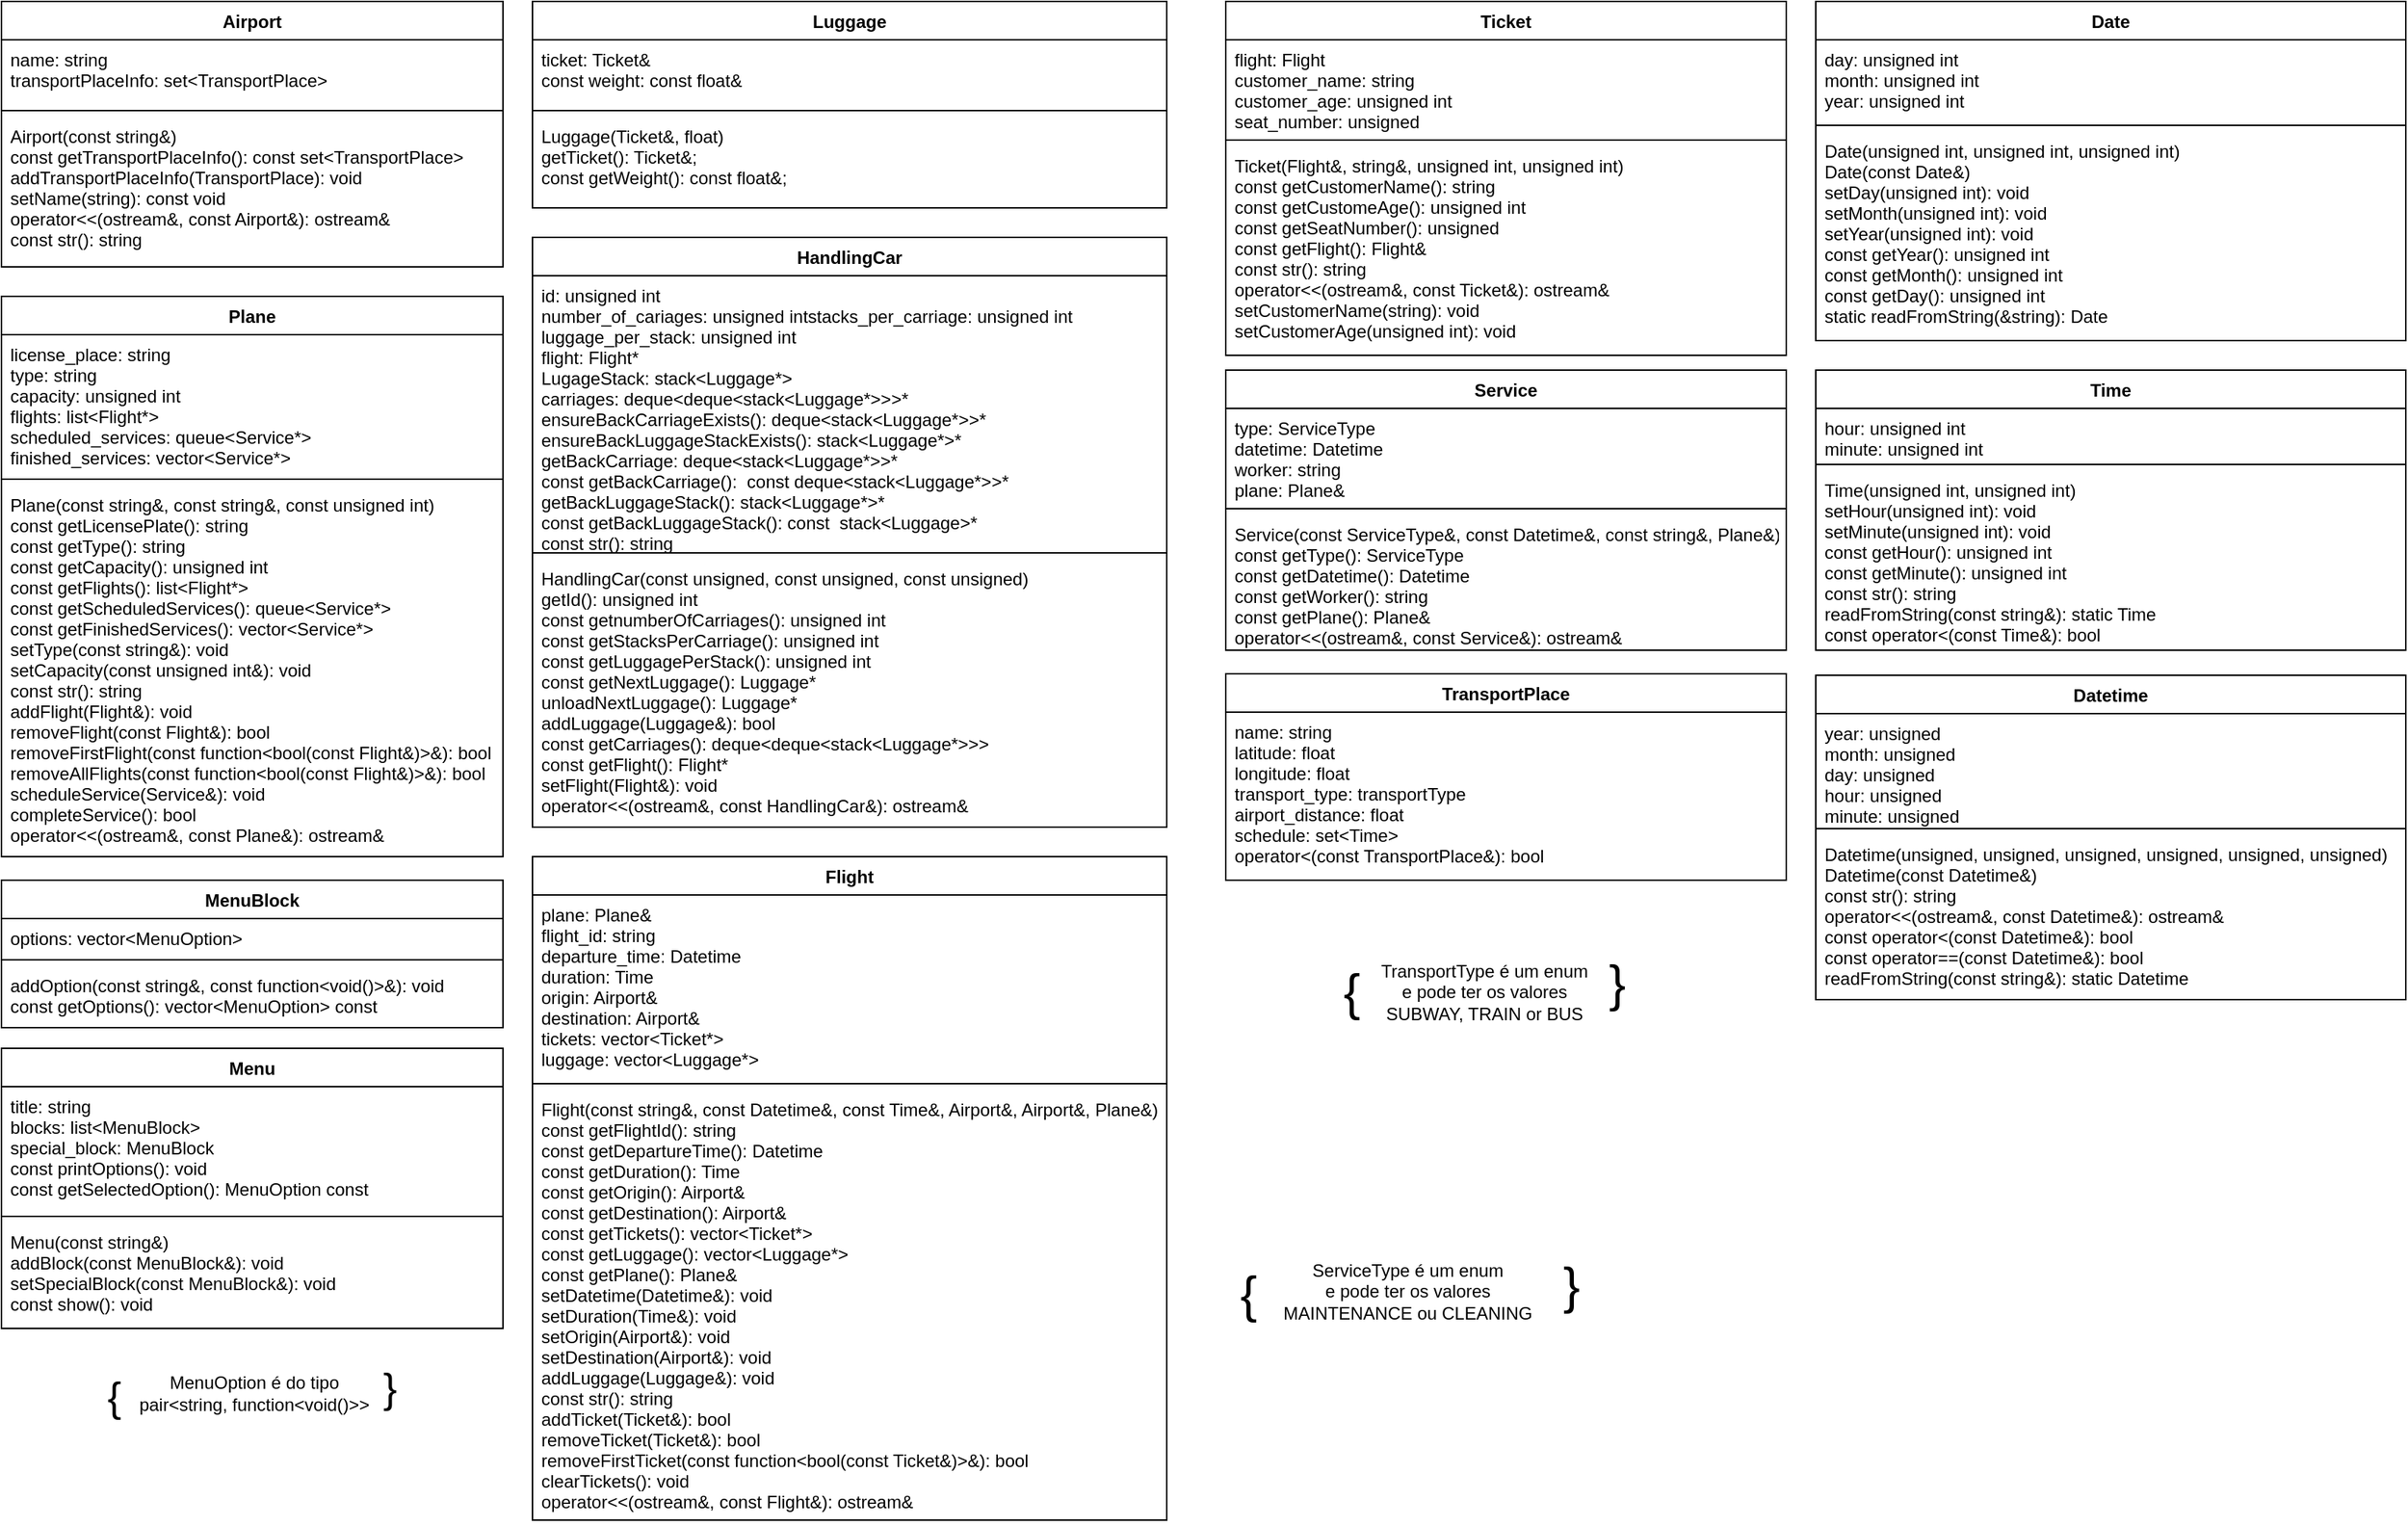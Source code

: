 <mxfile version="16.1.0" type="github">
  <diagram id="W_Nx_6DD35ul7_3408HK" name="Page-1">
    <mxGraphModel dx="942" dy="501" grid="1" gridSize="10" guides="1" tooltips="1" connect="1" arrows="1" fold="1" page="1" pageScale="1" pageWidth="850" pageHeight="1100" math="0" shadow="0">
      <root>
        <mxCell id="0" />
        <mxCell id="1" parent="0" />
        <mxCell id="bMeLzX-Dhkqm__7QgIpA-3" value="Airport" style="swimlane;fontStyle=1;align=center;verticalAlign=top;childLayout=stackLayout;horizontal=1;startSize=26;horizontalStack=0;resizeParent=1;resizeParentMax=0;resizeLast=0;collapsible=1;marginBottom=0;glass=0;strokeColor=default;" parent="1" vertex="1">
          <mxGeometry x="30" y="20" width="340" height="180" as="geometry" />
        </mxCell>
        <mxCell id="bMeLzX-Dhkqm__7QgIpA-4" value="name: string&#xa;transportPlaceInfo: set&lt;TransportPlace&gt;&#xa;" style="text;strokeColor=none;fillColor=none;align=left;verticalAlign=top;spacingLeft=4;spacingRight=4;overflow=hidden;rotatable=0;points=[[0,0.5],[1,0.5]];portConstraint=eastwest;glass=0;" parent="bMeLzX-Dhkqm__7QgIpA-3" vertex="1">
          <mxGeometry y="26" width="340" height="44" as="geometry" />
        </mxCell>
        <mxCell id="bMeLzX-Dhkqm__7QgIpA-5" value="" style="line;strokeWidth=1;fillColor=none;align=left;verticalAlign=middle;spacingTop=-1;spacingLeft=3;spacingRight=3;rotatable=0;labelPosition=right;points=[];portConstraint=eastwest;glass=0;" parent="bMeLzX-Dhkqm__7QgIpA-3" vertex="1">
          <mxGeometry y="70" width="340" height="8" as="geometry" />
        </mxCell>
        <mxCell id="bMeLzX-Dhkqm__7QgIpA-6" value="Airport(const string&amp;)&#xa;const getTransportPlaceInfo(): const set&lt;TransportPlace&gt;&#xa;addTransportPlaceInfo(TransportPlace): void&#xa;setName(string): const void&#xa;operator&lt;&lt;(ostream&amp;, const Airport&amp;): ostream&amp;&#xa;const str(): string&#xa;&#xa;" style="text;strokeColor=none;fillColor=none;align=left;verticalAlign=top;spacingLeft=4;spacingRight=4;overflow=hidden;rotatable=0;points=[[0,0.5],[1,0.5]];portConstraint=eastwest;glass=0;" parent="bMeLzX-Dhkqm__7QgIpA-3" vertex="1">
          <mxGeometry y="78" width="340" height="102" as="geometry" />
        </mxCell>
        <mxCell id="bMeLzX-Dhkqm__7QgIpA-8" value="TransportPlace" style="swimlane;fontStyle=1;align=center;verticalAlign=top;childLayout=stackLayout;horizontal=1;startSize=26;horizontalStack=0;resizeParent=1;resizeParentMax=0;resizeLast=0;collapsible=1;marginBottom=0;glass=0;strokeColor=default;" parent="1" vertex="1">
          <mxGeometry x="860" y="476" width="380" height="140" as="geometry" />
        </mxCell>
        <mxCell id="bMeLzX-Dhkqm__7QgIpA-9" value="name: string&#xa;latitude: float&#xa;longitude: float&#xa;transport_type: transportType&#xa;airport_distance: float&#xa;schedule: set&lt;Time&gt;&#xa;operator&lt;(const TransportPlace&amp;): bool" style="text;strokeColor=none;fillColor=none;align=left;verticalAlign=top;spacingLeft=4;spacingRight=4;overflow=hidden;rotatable=0;points=[[0,0.5],[1,0.5]];portConstraint=eastwest;glass=0;" parent="bMeLzX-Dhkqm__7QgIpA-8" vertex="1">
          <mxGeometry y="26" width="380" height="114" as="geometry" />
        </mxCell>
        <mxCell id="bMeLzX-Dhkqm__7QgIpA-12" value="Ticket" style="swimlane;fontStyle=1;align=center;verticalAlign=top;childLayout=stackLayout;horizontal=1;startSize=26;horizontalStack=0;resizeParent=1;resizeParentMax=0;resizeLast=0;collapsible=1;marginBottom=0;glass=0;strokeColor=default;" parent="1" vertex="1">
          <mxGeometry x="860" y="20" width="380" height="240" as="geometry" />
        </mxCell>
        <mxCell id="bMeLzX-Dhkqm__7QgIpA-13" value="flight: Flight&#xa;customer_name: string&#xa;customer_age: unsigned int&#xa;seat_number: unsigned&#xa;" style="text;strokeColor=none;fillColor=none;align=left;verticalAlign=top;spacingLeft=4;spacingRight=4;overflow=hidden;rotatable=0;points=[[0,0.5],[1,0.5]];portConstraint=eastwest;glass=0;" parent="bMeLzX-Dhkqm__7QgIpA-12" vertex="1">
          <mxGeometry y="26" width="380" height="64" as="geometry" />
        </mxCell>
        <mxCell id="bMeLzX-Dhkqm__7QgIpA-14" value="" style="line;strokeWidth=1;fillColor=none;align=left;verticalAlign=middle;spacingTop=-1;spacingLeft=3;spacingRight=3;rotatable=0;labelPosition=right;points=[];portConstraint=eastwest;glass=0;" parent="bMeLzX-Dhkqm__7QgIpA-12" vertex="1">
          <mxGeometry y="90" width="380" height="8" as="geometry" />
        </mxCell>
        <mxCell id="bMeLzX-Dhkqm__7QgIpA-15" value="Ticket(Flight&amp;, string&amp;, unsigned int, unsigned int)&#xa;const getCustomerName(): string&#xa;const getCustomeAge(): unsigned int&#xa;const getSeatNumber(): unsigned&#xa;const getFlight(): Flight&amp;&#xa;const str(): string&#xa;operator&lt;&lt;(ostream&amp;, const Ticket&amp;): ostream&amp;&#xa;setCustomerName(string): void&#xa;setCustomerAge(unsigned int): void&#xa;" style="text;strokeColor=none;fillColor=none;align=left;verticalAlign=top;spacingLeft=4;spacingRight=4;overflow=hidden;rotatable=0;points=[[0,0.5],[1,0.5]];portConstraint=eastwest;glass=0;" parent="bMeLzX-Dhkqm__7QgIpA-12" vertex="1">
          <mxGeometry y="98" width="380" height="142" as="geometry" />
        </mxCell>
        <mxCell id="bMeLzX-Dhkqm__7QgIpA-16" value="Plane" style="swimlane;fontStyle=1;align=center;verticalAlign=top;childLayout=stackLayout;horizontal=1;startSize=26;horizontalStack=0;resizeParent=1;resizeParentMax=0;resizeLast=0;collapsible=1;marginBottom=0;glass=0;strokeColor=default;" parent="1" vertex="1">
          <mxGeometry x="30" y="220" width="340" height="380" as="geometry" />
        </mxCell>
        <mxCell id="bMeLzX-Dhkqm__7QgIpA-17" value="license_place: string&#xa;type: string&#xa;capacity: unsigned int&#xa;flights: list&lt;Flight*&gt;&#xa;scheduled_services: queue&lt;Service*&gt;&#xa;finished_services: vector&lt;Service*&gt;&#xa;" style="text;strokeColor=none;fillColor=none;align=left;verticalAlign=top;spacingLeft=4;spacingRight=4;overflow=hidden;rotatable=0;points=[[0,0.5],[1,0.5]];portConstraint=eastwest;glass=0;" parent="bMeLzX-Dhkqm__7QgIpA-16" vertex="1">
          <mxGeometry y="26" width="340" height="94" as="geometry" />
        </mxCell>
        <mxCell id="bMeLzX-Dhkqm__7QgIpA-18" value="" style="line;strokeWidth=1;fillColor=none;align=left;verticalAlign=middle;spacingTop=-1;spacingLeft=3;spacingRight=3;rotatable=0;labelPosition=right;points=[];portConstraint=eastwest;glass=0;" parent="bMeLzX-Dhkqm__7QgIpA-16" vertex="1">
          <mxGeometry y="120" width="340" height="8" as="geometry" />
        </mxCell>
        <mxCell id="bMeLzX-Dhkqm__7QgIpA-19" value="Plane(const string&amp;, const string&amp;, const unsigned int)&#xa;const getLicensePlate(): string&#xa;const getType(): string&#xa;const getCapacity(): unsigned int&#xa;const getFlights(): list&lt;Flight*&gt;&#xa;const getScheduledServices(): queue&lt;Service*&gt;&#xa;const getFinishedServices(): vector&lt;Service*&gt;&#xa;setType(const string&amp;): void&#xa;setCapacity(const unsigned int&amp;): void&#xa;const str(): string&#xa;addFlight(Flight&amp;): void&#xa;removeFlight(const Flight&amp;): bool&#xa;removeFirstFlight(const function&lt;bool(const Flight&amp;)&gt;&amp;): bool&#xa;removeAllFlights(const function&lt;bool(const Flight&amp;)&gt;&amp;): bool&#xa;scheduleService(Service&amp;): void&#xa;completeService(): bool&#xa;operator&lt;&lt;(ostream&amp;, const Plane&amp;): ostream&amp;&#xa;" style="text;strokeColor=none;fillColor=none;align=left;verticalAlign=top;spacingLeft=4;spacingRight=4;overflow=hidden;rotatable=0;points=[[0,0.5],[1,0.5]];portConstraint=eastwest;glass=0;" parent="bMeLzX-Dhkqm__7QgIpA-16" vertex="1">
          <mxGeometry y="128" width="340" height="252" as="geometry" />
        </mxCell>
        <mxCell id="bMeLzX-Dhkqm__7QgIpA-24" value="Service" style="swimlane;fontStyle=1;align=center;verticalAlign=top;childLayout=stackLayout;horizontal=1;startSize=26;horizontalStack=0;resizeParent=1;resizeParentMax=0;resizeLast=0;collapsible=1;marginBottom=0;glass=0;strokeColor=default;" parent="1" vertex="1">
          <mxGeometry x="860" y="270" width="380" height="190" as="geometry" />
        </mxCell>
        <mxCell id="bMeLzX-Dhkqm__7QgIpA-25" value="type: ServiceType&#xa;datetime: Datetime&#xa;worker: string&#xa;plane: Plane&amp;&#xa;" style="text;strokeColor=none;fillColor=none;align=left;verticalAlign=top;spacingLeft=4;spacingRight=4;overflow=hidden;rotatable=0;points=[[0,0.5],[1,0.5]];portConstraint=eastwest;glass=0;" parent="bMeLzX-Dhkqm__7QgIpA-24" vertex="1">
          <mxGeometry y="26" width="380" height="64" as="geometry" />
        </mxCell>
        <mxCell id="bMeLzX-Dhkqm__7QgIpA-26" value="" style="line;strokeWidth=1;fillColor=none;align=left;verticalAlign=middle;spacingTop=-1;spacingLeft=3;spacingRight=3;rotatable=0;labelPosition=right;points=[];portConstraint=eastwest;glass=0;" parent="bMeLzX-Dhkqm__7QgIpA-24" vertex="1">
          <mxGeometry y="90" width="380" height="8" as="geometry" />
        </mxCell>
        <mxCell id="bMeLzX-Dhkqm__7QgIpA-27" value="Service(const ServiceType&amp;, const Datetime&amp;, const string&amp;, Plane&amp;)&#xa;const getType(): ServiceType&#xa;const getDatetime(): Datetime&#xa;const getWorker(): string&#xa;const getPlane(): Plane&amp;&#xa;operator&lt;&lt;(ostream&amp;, const Service&amp;): ostream&amp;&#xa;" style="text;strokeColor=none;fillColor=none;align=left;verticalAlign=top;spacingLeft=4;spacingRight=4;overflow=hidden;rotatable=0;points=[[0,0.5],[1,0.5]];portConstraint=eastwest;glass=0;" parent="bMeLzX-Dhkqm__7QgIpA-24" vertex="1">
          <mxGeometry y="98" width="380" height="92" as="geometry" />
        </mxCell>
        <mxCell id="bMeLzX-Dhkqm__7QgIpA-28" value="Date" style="swimlane;fontStyle=1;align=center;verticalAlign=top;childLayout=stackLayout;horizontal=1;startSize=26;horizontalStack=0;resizeParent=1;resizeParentMax=0;resizeLast=0;collapsible=1;marginBottom=0;glass=0;strokeColor=default;" parent="1" vertex="1">
          <mxGeometry x="1260" y="20" width="400" height="230" as="geometry" />
        </mxCell>
        <mxCell id="bMeLzX-Dhkqm__7QgIpA-29" value="day: unsigned int&#xa;month: unsigned int&#xa;year: unsigned int&#xa;" style="text;strokeColor=none;fillColor=none;align=left;verticalAlign=top;spacingLeft=4;spacingRight=4;overflow=hidden;rotatable=0;points=[[0,0.5],[1,0.5]];portConstraint=eastwest;glass=0;" parent="bMeLzX-Dhkqm__7QgIpA-28" vertex="1">
          <mxGeometry y="26" width="400" height="54" as="geometry" />
        </mxCell>
        <mxCell id="bMeLzX-Dhkqm__7QgIpA-30" value="" style="line;strokeWidth=1;fillColor=none;align=left;verticalAlign=middle;spacingTop=-1;spacingLeft=3;spacingRight=3;rotatable=0;labelPosition=right;points=[];portConstraint=eastwest;glass=0;" parent="bMeLzX-Dhkqm__7QgIpA-28" vertex="1">
          <mxGeometry y="80" width="400" height="8" as="geometry" />
        </mxCell>
        <mxCell id="bMeLzX-Dhkqm__7QgIpA-31" value="Date(unsigned int, unsigned int, unsigned int)&#xa;Date(const Date&amp;)&#xa;setDay(unsigned int): void&#xa;setMonth(unsigned int): void&#xa;setYear(unsigned int): void&#xa;const getYear(): unsigned int&#xa;const getMonth(): unsigned int&#xa;const getDay(): unsigned int&#xa;static readFromString(&amp;string): Date&#xa;" style="text;strokeColor=none;fillColor=none;align=left;verticalAlign=top;spacingLeft=4;spacingRight=4;overflow=hidden;rotatable=0;points=[[0,0.5],[1,0.5]];portConstraint=eastwest;glass=0;" parent="bMeLzX-Dhkqm__7QgIpA-28" vertex="1">
          <mxGeometry y="88" width="400" height="142" as="geometry" />
        </mxCell>
        <mxCell id="bMeLzX-Dhkqm__7QgIpA-32" value="Time" style="swimlane;fontStyle=1;align=center;verticalAlign=top;childLayout=stackLayout;horizontal=1;startSize=26;horizontalStack=0;resizeParent=1;resizeParentMax=0;resizeLast=0;collapsible=1;marginBottom=0;glass=0;strokeColor=default;" parent="1" vertex="1">
          <mxGeometry x="1260" y="270" width="400" height="190" as="geometry" />
        </mxCell>
        <mxCell id="bMeLzX-Dhkqm__7QgIpA-33" value="hour: unsigned int&#xa;minute: unsigned int" style="text;strokeColor=none;fillColor=none;align=left;verticalAlign=top;spacingLeft=4;spacingRight=4;overflow=hidden;rotatable=0;points=[[0,0.5],[1,0.5]];portConstraint=eastwest;glass=0;" parent="bMeLzX-Dhkqm__7QgIpA-32" vertex="1">
          <mxGeometry y="26" width="400" height="34" as="geometry" />
        </mxCell>
        <mxCell id="bMeLzX-Dhkqm__7QgIpA-34" value="" style="line;strokeWidth=1;fillColor=none;align=left;verticalAlign=middle;spacingTop=-1;spacingLeft=3;spacingRight=3;rotatable=0;labelPosition=right;points=[];portConstraint=eastwest;glass=0;" parent="bMeLzX-Dhkqm__7QgIpA-32" vertex="1">
          <mxGeometry y="60" width="400" height="8" as="geometry" />
        </mxCell>
        <mxCell id="bMeLzX-Dhkqm__7QgIpA-35" value="Time(unsigned int, unsigned int)&#xa;setHour(unsigned int): void&#xa;setMinute(unsigned int): void&#xa;const getHour(): unsigned int&#xa;const getMinute(): unsigned int&#xa;const str(): string&#xa;readFromString(const string&amp;): static Time&#xa;const operator&lt;(const Time&amp;): bool&#xa;&#xa;" style="text;strokeColor=none;fillColor=none;align=left;verticalAlign=top;spacingLeft=4;spacingRight=4;overflow=hidden;rotatable=0;points=[[0,0.5],[1,0.5]];portConstraint=eastwest;glass=0;" parent="bMeLzX-Dhkqm__7QgIpA-32" vertex="1">
          <mxGeometry y="68" width="400" height="122" as="geometry" />
        </mxCell>
        <mxCell id="bMeLzX-Dhkqm__7QgIpA-48" value="Luggage" style="swimlane;fontStyle=1;align=center;verticalAlign=top;childLayout=stackLayout;horizontal=1;startSize=26;horizontalStack=0;resizeParent=1;resizeParentMax=0;resizeLast=0;collapsible=1;marginBottom=0;glass=0;strokeColor=default;" parent="1" vertex="1">
          <mxGeometry x="390" y="20" width="430" height="140" as="geometry" />
        </mxCell>
        <mxCell id="bMeLzX-Dhkqm__7QgIpA-49" value="ticket: Ticket&amp;&#xa;const weight: const float&amp;&#xa;" style="text;strokeColor=none;fillColor=none;align=left;verticalAlign=top;spacingLeft=4;spacingRight=4;overflow=hidden;rotatable=0;points=[[0,0.5],[1,0.5]];portConstraint=eastwest;glass=0;" parent="bMeLzX-Dhkqm__7QgIpA-48" vertex="1">
          <mxGeometry y="26" width="430" height="44" as="geometry" />
        </mxCell>
        <mxCell id="bMeLzX-Dhkqm__7QgIpA-50" value="" style="line;strokeWidth=1;fillColor=none;align=left;verticalAlign=middle;spacingTop=-1;spacingLeft=3;spacingRight=3;rotatable=0;labelPosition=right;points=[];portConstraint=eastwest;glass=0;" parent="bMeLzX-Dhkqm__7QgIpA-48" vertex="1">
          <mxGeometry y="70" width="430" height="8" as="geometry" />
        </mxCell>
        <mxCell id="bMeLzX-Dhkqm__7QgIpA-51" value="Luggage(Ticket&amp;, float)&#xa;getTicket(): Ticket&amp;;&#xa;const getWeight(): const float&amp;;&#xa;" style="text;strokeColor=none;fillColor=none;align=left;verticalAlign=top;spacingLeft=4;spacingRight=4;overflow=hidden;rotatable=0;points=[[0,0.5],[1,0.5]];portConstraint=eastwest;glass=0;" parent="bMeLzX-Dhkqm__7QgIpA-48" vertex="1">
          <mxGeometry y="78" width="430" height="62" as="geometry" />
        </mxCell>
        <mxCell id="N8jX7RXxcrsj9XoVNn8p-1" value="HandlingCar" style="swimlane;fontStyle=1;align=center;verticalAlign=top;childLayout=stackLayout;horizontal=1;startSize=26;horizontalStack=0;resizeParent=1;resizeParentMax=0;resizeLast=0;collapsible=1;marginBottom=0;" parent="1" vertex="1">
          <mxGeometry x="390" y="180" width="430" height="400" as="geometry" />
        </mxCell>
        <mxCell id="N8jX7RXxcrsj9XoVNn8p-2" value="id: unsigned int&#xa;number_of_cariages: unsigned intstacks_per_carriage: unsigned int&#xa;luggage_per_stack: unsigned int&#xa;flight: Flight*&#xa;LugageStack: stack&lt;Luggage*&gt;&#xa;carriages: deque&lt;deque&lt;stack&lt;Luggage*&gt;&gt;&gt;*&#xa;ensureBackCarriageExists(): deque&lt;stack&lt;Luggage*&gt;&gt;*&#xa;ensureBackLuggageStackExists(): stack&lt;Luggage*&gt;*&#xa;getBackCarriage: deque&lt;stack&lt;Luggage*&gt;&gt;*&#xa;const getBackCarriage():  const deque&lt;stack&lt;Luggage*&gt;&gt;*&#xa;getBackLuggageStack(): stack&lt;Luggage*&gt;*&#xa;const getBackLuggageStack(): const  stack&lt;Luggage&gt;*&#xa;const str(): string&#xa;&#xa;" style="text;strokeColor=none;fillColor=none;align=left;verticalAlign=top;spacingLeft=4;spacingRight=4;overflow=hidden;rotatable=0;points=[[0,0.5],[1,0.5]];portConstraint=eastwest;" parent="N8jX7RXxcrsj9XoVNn8p-1" vertex="1">
          <mxGeometry y="26" width="430" height="184" as="geometry" />
        </mxCell>
        <mxCell id="N8jX7RXxcrsj9XoVNn8p-3" value="" style="line;strokeWidth=1;fillColor=none;align=left;verticalAlign=middle;spacingTop=-1;spacingLeft=3;spacingRight=3;rotatable=0;labelPosition=right;points=[];portConstraint=eastwest;" parent="N8jX7RXxcrsj9XoVNn8p-1" vertex="1">
          <mxGeometry y="210" width="430" height="8" as="geometry" />
        </mxCell>
        <mxCell id="N8jX7RXxcrsj9XoVNn8p-4" value="HandlingCar(const unsigned, const unsigned, const unsigned)&#xa;getId(): unsigned int&#xa;const getnumberOfCarriages(): unsigned int&#xa;const getStacksPerCarriage(): unsigned int&#xa;const getLuggagePerStack(): unsigned int&#xa;const getNextLuggage(): Luggage*&#xa;unloadNextLuggage(): Luggage*&#xa;addLuggage(Luggage&amp;): bool&#xa;const getCarriages(): deque&lt;deque&lt;stack&lt;Luggage*&gt;&gt;&gt;&#xa;const getFlight(): Flight*&#xa;setFlight(Flight&amp;): void&#xa;operator&lt;&lt;(ostream&amp;, const HandlingCar&amp;): ostream&amp;&#xa;&#xa;&#xa;&#xa;" style="text;strokeColor=none;fillColor=none;align=left;verticalAlign=top;spacingLeft=4;spacingRight=4;overflow=hidden;rotatable=0;points=[[0,0.5],[1,0.5]];portConstraint=eastwest;" parent="N8jX7RXxcrsj9XoVNn8p-1" vertex="1">
          <mxGeometry y="218" width="430" height="182" as="geometry" />
        </mxCell>
        <mxCell id="bMeLzX-Dhkqm__7QgIpA-36" value="Datetime" style="swimlane;fontStyle=1;align=center;verticalAlign=top;childLayout=stackLayout;horizontal=1;startSize=26;horizontalStack=0;resizeParent=1;resizeParentMax=0;resizeLast=0;collapsible=1;marginBottom=0;glass=0;strokeColor=default;" parent="1" vertex="1">
          <mxGeometry x="1260" y="477" width="400" height="220" as="geometry" />
        </mxCell>
        <mxCell id="bMeLzX-Dhkqm__7QgIpA-37" value="year: unsigned&#xa;month: unsigned&#xa;day: unsigned&#xa;hour: unsigned&#xa;minute: unsigned" style="text;strokeColor=none;fillColor=none;align=left;verticalAlign=top;spacingLeft=4;spacingRight=4;overflow=hidden;rotatable=0;points=[[0,0.5],[1,0.5]];portConstraint=eastwest;glass=0;" parent="bMeLzX-Dhkqm__7QgIpA-36" vertex="1">
          <mxGeometry y="26" width="400" height="74" as="geometry" />
        </mxCell>
        <mxCell id="bMeLzX-Dhkqm__7QgIpA-38" value="" style="line;strokeWidth=1;fillColor=none;align=left;verticalAlign=middle;spacingTop=-1;spacingLeft=3;spacingRight=3;rotatable=0;labelPosition=right;points=[];portConstraint=eastwest;glass=0;" parent="bMeLzX-Dhkqm__7QgIpA-36" vertex="1">
          <mxGeometry y="100" width="400" height="8" as="geometry" />
        </mxCell>
        <mxCell id="bMeLzX-Dhkqm__7QgIpA-39" value="Datetime(unsigned, unsigned, unsigned, unsigned, unsigned, unsigned)&#xa;Datetime(const Datetime&amp;)&#xa;const str(): string&#xa;operator&lt;&lt;(ostream&amp;, const Datetime&amp;): ostream&amp;&#xa;const operator&lt;(const Datetime&amp;): bool&#xa;const operator==(const Datetime&amp;): bool&#xa;readFromString(const string&amp;): static Datetime&#xa;" style="text;strokeColor=none;fillColor=none;align=left;verticalAlign=top;spacingLeft=4;spacingRight=4;overflow=hidden;rotatable=0;points=[[0,0.5],[1,0.5]];portConstraint=eastwest;glass=0;" parent="bMeLzX-Dhkqm__7QgIpA-36" vertex="1">
          <mxGeometry y="108" width="400" height="112" as="geometry" />
        </mxCell>
        <mxCell id="AyeVOVBuwVhrMnn7-EBD-2" value="MenuBlock" style="swimlane;fontStyle=1;align=center;verticalAlign=top;childLayout=stackLayout;horizontal=1;startSize=26;horizontalStack=0;resizeParent=1;resizeParentMax=0;resizeLast=0;collapsible=1;marginBottom=0;" parent="1" vertex="1">
          <mxGeometry x="30" y="616" width="340" height="100" as="geometry" />
        </mxCell>
        <mxCell id="AyeVOVBuwVhrMnn7-EBD-3" value="options: vector&lt;MenuOption&gt;" style="text;strokeColor=none;fillColor=none;align=left;verticalAlign=top;spacingLeft=4;spacingRight=4;overflow=hidden;rotatable=0;points=[[0,0.5],[1,0.5]];portConstraint=eastwest;" parent="AyeVOVBuwVhrMnn7-EBD-2" vertex="1">
          <mxGeometry y="26" width="340" height="24" as="geometry" />
        </mxCell>
        <mxCell id="AyeVOVBuwVhrMnn7-EBD-4" value="" style="line;strokeWidth=1;fillColor=none;align=left;verticalAlign=middle;spacingTop=-1;spacingLeft=3;spacingRight=3;rotatable=0;labelPosition=right;points=[];portConstraint=eastwest;" parent="AyeVOVBuwVhrMnn7-EBD-2" vertex="1">
          <mxGeometry y="50" width="340" height="8" as="geometry" />
        </mxCell>
        <mxCell id="AyeVOVBuwVhrMnn7-EBD-5" value="addOption(const string&amp;, const function&lt;void()&gt;&amp;): void&#xa;const getOptions(): vector&lt;MenuOption&gt; const&#xa;" style="text;strokeColor=none;fillColor=none;align=left;verticalAlign=top;spacingLeft=4;spacingRight=4;overflow=hidden;rotatable=0;points=[[0,0.5],[1,0.5]];portConstraint=eastwest;" parent="AyeVOVBuwVhrMnn7-EBD-2" vertex="1">
          <mxGeometry y="58" width="340" height="42" as="geometry" />
        </mxCell>
        <mxCell id="AyeVOVBuwVhrMnn7-EBD-6" value="Menu" style="swimlane;fontStyle=1;align=center;verticalAlign=top;childLayout=stackLayout;horizontal=1;startSize=26;horizontalStack=0;resizeParent=1;resizeParentMax=0;resizeLast=0;collapsible=1;marginBottom=0;" parent="1" vertex="1">
          <mxGeometry x="30" y="730" width="340" height="190" as="geometry" />
        </mxCell>
        <mxCell id="AyeVOVBuwVhrMnn7-EBD-7" value="title: string&#xa;blocks: list&lt;MenuBlock&gt;&#xa;special_block: MenuBlock&#xa;const printOptions(): void&#xa;const getSelectedOption(): MenuOption const&#xa;" style="text;strokeColor=none;fillColor=none;align=left;verticalAlign=top;spacingLeft=4;spacingRight=4;overflow=hidden;rotatable=0;points=[[0,0.5],[1,0.5]];portConstraint=eastwest;" parent="AyeVOVBuwVhrMnn7-EBD-6" vertex="1">
          <mxGeometry y="26" width="340" height="84" as="geometry" />
        </mxCell>
        <mxCell id="AyeVOVBuwVhrMnn7-EBD-8" value="" style="line;strokeWidth=1;fillColor=none;align=left;verticalAlign=middle;spacingTop=-1;spacingLeft=3;spacingRight=3;rotatable=0;labelPosition=right;points=[];portConstraint=eastwest;" parent="AyeVOVBuwVhrMnn7-EBD-6" vertex="1">
          <mxGeometry y="110" width="340" height="8" as="geometry" />
        </mxCell>
        <mxCell id="AyeVOVBuwVhrMnn7-EBD-9" value="Menu(const string&amp;)&#xa;addBlock(const MenuBlock&amp;): void&#xa;setSpecialBlock(const MenuBlock&amp;): void&#xa;const show(): void&#xa;" style="text;strokeColor=none;fillColor=none;align=left;verticalAlign=top;spacingLeft=4;spacingRight=4;overflow=hidden;rotatable=0;points=[[0,0.5],[1,0.5]];portConstraint=eastwest;" parent="AyeVOVBuwVhrMnn7-EBD-6" vertex="1">
          <mxGeometry y="118" width="340" height="72" as="geometry" />
        </mxCell>
        <mxCell id="AyeVOVBuwVhrMnn7-EBD-11" value="{" style="text;html=1;align=center;verticalAlign=middle;resizable=0;points=[];autosize=1;strokeColor=none;fillColor=none;fontSize=34;" parent="1" vertex="1">
          <mxGeometry x="930" y="667" width="30" height="50" as="geometry" />
        </mxCell>
        <mxCell id="AyeVOVBuwVhrMnn7-EBD-12" value="{" style="text;html=1;align=center;verticalAlign=middle;resizable=0;points=[];autosize=1;strokeColor=none;fillColor=none;fontSize=34;rotation=-180;" parent="1" vertex="1">
          <mxGeometry x="1111" y="667" width="30" height="50" as="geometry" />
        </mxCell>
        <mxCell id="AyeVOVBuwVhrMnn7-EBD-13" value="&lt;div&gt;TransportType é um enum&lt;br&gt;&lt;/div&gt;&lt;div&gt; e pode ter os valores&lt;/div&gt;&lt;div&gt;SUBWAY, TRAIN or BUS&lt;br&gt;&lt;/div&gt;" style="text;html=1;align=center;verticalAlign=middle;resizable=0;points=[];autosize=1;strokeColor=none;fillColor=none;fontSize=12;" parent="1" vertex="1">
          <mxGeometry x="960" y="667" width="150" height="50" as="geometry" />
        </mxCell>
        <mxCell id="AyeVOVBuwVhrMnn7-EBD-15" value="{" style="text;html=1;align=center;verticalAlign=middle;resizable=0;points=[];autosize=1;strokeColor=none;fillColor=none;fontSize=34;" parent="1" vertex="1">
          <mxGeometry x="860" y="872" width="30" height="50" as="geometry" />
        </mxCell>
        <mxCell id="AyeVOVBuwVhrMnn7-EBD-16" value="{" style="text;html=1;align=center;verticalAlign=middle;resizable=0;points=[];autosize=1;strokeColor=none;fillColor=none;fontSize=34;rotation=-180;" parent="1" vertex="1">
          <mxGeometry x="1080" y="872" width="30" height="50" as="geometry" />
        </mxCell>
        <mxCell id="AyeVOVBuwVhrMnn7-EBD-17" value="&lt;div&gt;ServiceType é um enum&lt;br&gt;&lt;/div&gt;&lt;div&gt;e pode ter os valores&lt;br&gt;&lt;/div&gt;&lt;div&gt;MAINTENANCE ou CLEANING&lt;br&gt;&lt;/div&gt;" style="text;html=1;align=center;verticalAlign=middle;resizable=0;points=[];autosize=1;strokeColor=none;fillColor=none;fontSize=12;" parent="1" vertex="1">
          <mxGeometry x="893" y="870" width="180" height="50" as="geometry" />
        </mxCell>
        <mxCell id="AyeVOVBuwVhrMnn7-EBD-18" value="{" style="text;html=1;align=center;verticalAlign=middle;resizable=0;points=[];autosize=1;strokeColor=none;fillColor=none;fontSize=28;" parent="1" vertex="1">
          <mxGeometry x="95.5" y="946" width="20" height="40" as="geometry" />
        </mxCell>
        <mxCell id="AyeVOVBuwVhrMnn7-EBD-19" value="{" style="text;html=1;align=center;verticalAlign=middle;resizable=0;points=[];autosize=1;strokeColor=none;fillColor=none;fontSize=28;rotation=-180;" parent="1" vertex="1">
          <mxGeometry x="284.5" y="946" width="20" height="40" as="geometry" />
        </mxCell>
        <mxCell id="AyeVOVBuwVhrMnn7-EBD-20" value="&lt;div&gt;MenuOption é do tipo&lt;/div&gt;&lt;div&gt;pair&amp;lt;string, function&amp;lt;void()&amp;gt;&amp;gt;&lt;br&gt;&lt;/div&gt;" style="text;html=1;align=center;verticalAlign=middle;resizable=0;points=[];autosize=1;strokeColor=none;fillColor=none;fontSize=12;" parent="1" vertex="1">
          <mxGeometry x="115.5" y="949" width="170" height="30" as="geometry" />
        </mxCell>
        <mxCell id="AyeVOVBuwVhrMnn7-EBD-27" value="Flight" style="swimlane;fontStyle=1;align=center;verticalAlign=top;childLayout=stackLayout;horizontal=1;startSize=26;horizontalStack=0;resizeParent=1;resizeParentMax=0;resizeLast=0;collapsible=1;marginBottom=0;fontSize=12;" parent="1" vertex="1">
          <mxGeometry x="390" y="600" width="430" height="450" as="geometry" />
        </mxCell>
        <mxCell id="AyeVOVBuwVhrMnn7-EBD-28" value="plane: Plane&amp;&#xa;flight_id: string&#xa;departure_time: Datetime&#xa;duration: Time&#xa;origin: Airport&amp;&#xa;destination: Airport&amp;&#xa;tickets: vector&lt;Ticket*&gt;&#xa;luggage: vector&lt;Luggage*&gt;&#xa;" style="text;strokeColor=none;fillColor=none;align=left;verticalAlign=top;spacingLeft=4;spacingRight=4;overflow=hidden;rotatable=0;points=[[0,0.5],[1,0.5]];portConstraint=eastwest;fontSize=12;" parent="AyeVOVBuwVhrMnn7-EBD-27" vertex="1">
          <mxGeometry y="26" width="430" height="124" as="geometry" />
        </mxCell>
        <mxCell id="AyeVOVBuwVhrMnn7-EBD-29" value="" style="line;strokeWidth=1;fillColor=none;align=left;verticalAlign=middle;spacingTop=-1;spacingLeft=3;spacingRight=3;rotatable=0;labelPosition=right;points=[];portConstraint=eastwest;fontSize=28;" parent="AyeVOVBuwVhrMnn7-EBD-27" vertex="1">
          <mxGeometry y="150" width="430" height="8" as="geometry" />
        </mxCell>
        <mxCell id="AyeVOVBuwVhrMnn7-EBD-30" value="Flight(const string&amp;, const Datetime&amp;, const Time&amp;, Airport&amp;, Airport&amp;, Plane&amp;)&#xa;const getFlightId(): string&#xa;const getDepartureTime(): Datetime&#xa;const getDuration(): Time&#xa;const getOrigin(): Airport&amp;&#xa;const getDestination(): Airport&amp;&#xa;const getTickets(): vector&lt;Ticket*&gt;&#xa;const getLuggage(): vector&lt;Luggage*&gt;&#xa;const getPlane(): Plane&amp;&#xa;setDatetime(Datetime&amp;): void&#xa;setDuration(Time&amp;): void&#xa;setOrigin(Airport&amp;): void&#xa;setDestination(Airport&amp;): void&#xa;addLuggage(Luggage&amp;): void&#xa;const str(): string&#xa;addTicket(Ticket&amp;): bool&#xa;removeTicket(Ticket&amp;): bool&#xa;removeFirstTicket(const function&lt;bool(const Ticket&amp;)&gt;&amp;): bool&#xa;clearTickets(): void&#xa;operator&lt;&lt;(ostream&amp;, const Flight&amp;): ostream&amp;&#xa;" style="text;strokeColor=none;fillColor=none;align=left;verticalAlign=top;spacingLeft=4;spacingRight=4;overflow=hidden;rotatable=0;points=[[0,0.5],[1,0.5]];portConstraint=eastwest;fontSize=12;" parent="AyeVOVBuwVhrMnn7-EBD-27" vertex="1">
          <mxGeometry y="158" width="430" height="292" as="geometry" />
        </mxCell>
      </root>
    </mxGraphModel>
  </diagram>
</mxfile>
